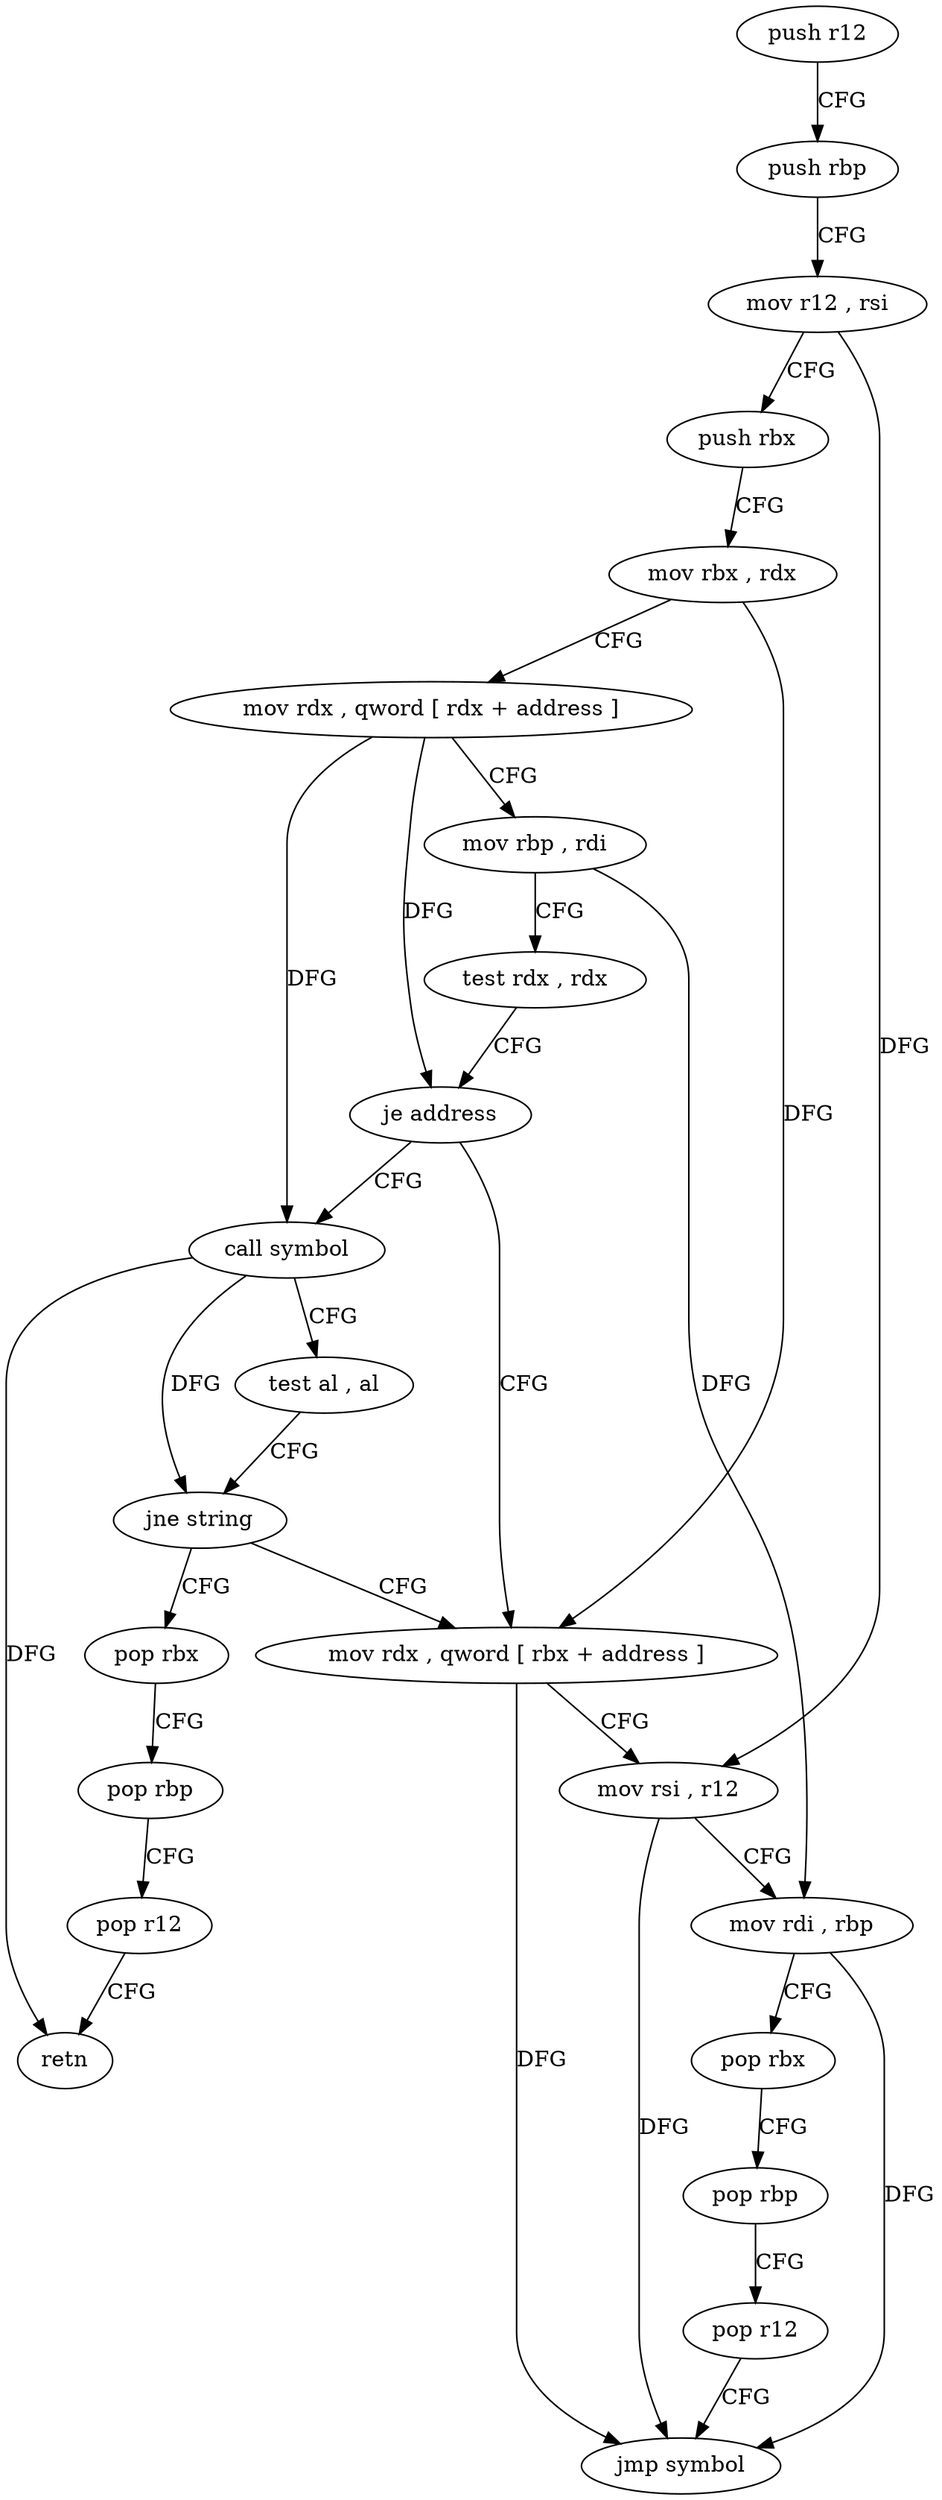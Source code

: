 digraph "func" {
"4213504" [label = "push r12" ]
"4213506" [label = "push rbp" ]
"4213507" [label = "mov r12 , rsi" ]
"4213510" [label = "push rbx" ]
"4213511" [label = "mov rbx , rdx" ]
"4213514" [label = "mov rdx , qword [ rdx + address ]" ]
"4213521" [label = "mov rbp , rdi" ]
"4213524" [label = "test rdx , rdx" ]
"4213527" [label = "je address" ]
"4213538" [label = "mov rdx , qword [ rbx + address ]" ]
"4213529" [label = "call symbol" ]
"4213545" [label = "mov rsi , r12" ]
"4213548" [label = "mov rdi , rbp" ]
"4213551" [label = "pop rbx" ]
"4213552" [label = "pop rbp" ]
"4213553" [label = "pop r12" ]
"4213555" [label = "jmp symbol" ]
"4213534" [label = "test al , al" ]
"4213536" [label = "jne string" ]
"4213568" [label = "pop rbx" ]
"4213569" [label = "pop rbp" ]
"4213570" [label = "pop r12" ]
"4213572" [label = "retn" ]
"4213504" -> "4213506" [ label = "CFG" ]
"4213506" -> "4213507" [ label = "CFG" ]
"4213507" -> "4213510" [ label = "CFG" ]
"4213507" -> "4213545" [ label = "DFG" ]
"4213510" -> "4213511" [ label = "CFG" ]
"4213511" -> "4213514" [ label = "CFG" ]
"4213511" -> "4213538" [ label = "DFG" ]
"4213514" -> "4213521" [ label = "CFG" ]
"4213514" -> "4213527" [ label = "DFG" ]
"4213514" -> "4213529" [ label = "DFG" ]
"4213521" -> "4213524" [ label = "CFG" ]
"4213521" -> "4213548" [ label = "DFG" ]
"4213524" -> "4213527" [ label = "CFG" ]
"4213527" -> "4213538" [ label = "CFG" ]
"4213527" -> "4213529" [ label = "CFG" ]
"4213538" -> "4213545" [ label = "CFG" ]
"4213538" -> "4213555" [ label = "DFG" ]
"4213529" -> "4213534" [ label = "CFG" ]
"4213529" -> "4213536" [ label = "DFG" ]
"4213529" -> "4213572" [ label = "DFG" ]
"4213545" -> "4213548" [ label = "CFG" ]
"4213545" -> "4213555" [ label = "DFG" ]
"4213548" -> "4213551" [ label = "CFG" ]
"4213548" -> "4213555" [ label = "DFG" ]
"4213551" -> "4213552" [ label = "CFG" ]
"4213552" -> "4213553" [ label = "CFG" ]
"4213553" -> "4213555" [ label = "CFG" ]
"4213534" -> "4213536" [ label = "CFG" ]
"4213536" -> "4213568" [ label = "CFG" ]
"4213536" -> "4213538" [ label = "CFG" ]
"4213568" -> "4213569" [ label = "CFG" ]
"4213569" -> "4213570" [ label = "CFG" ]
"4213570" -> "4213572" [ label = "CFG" ]
}
